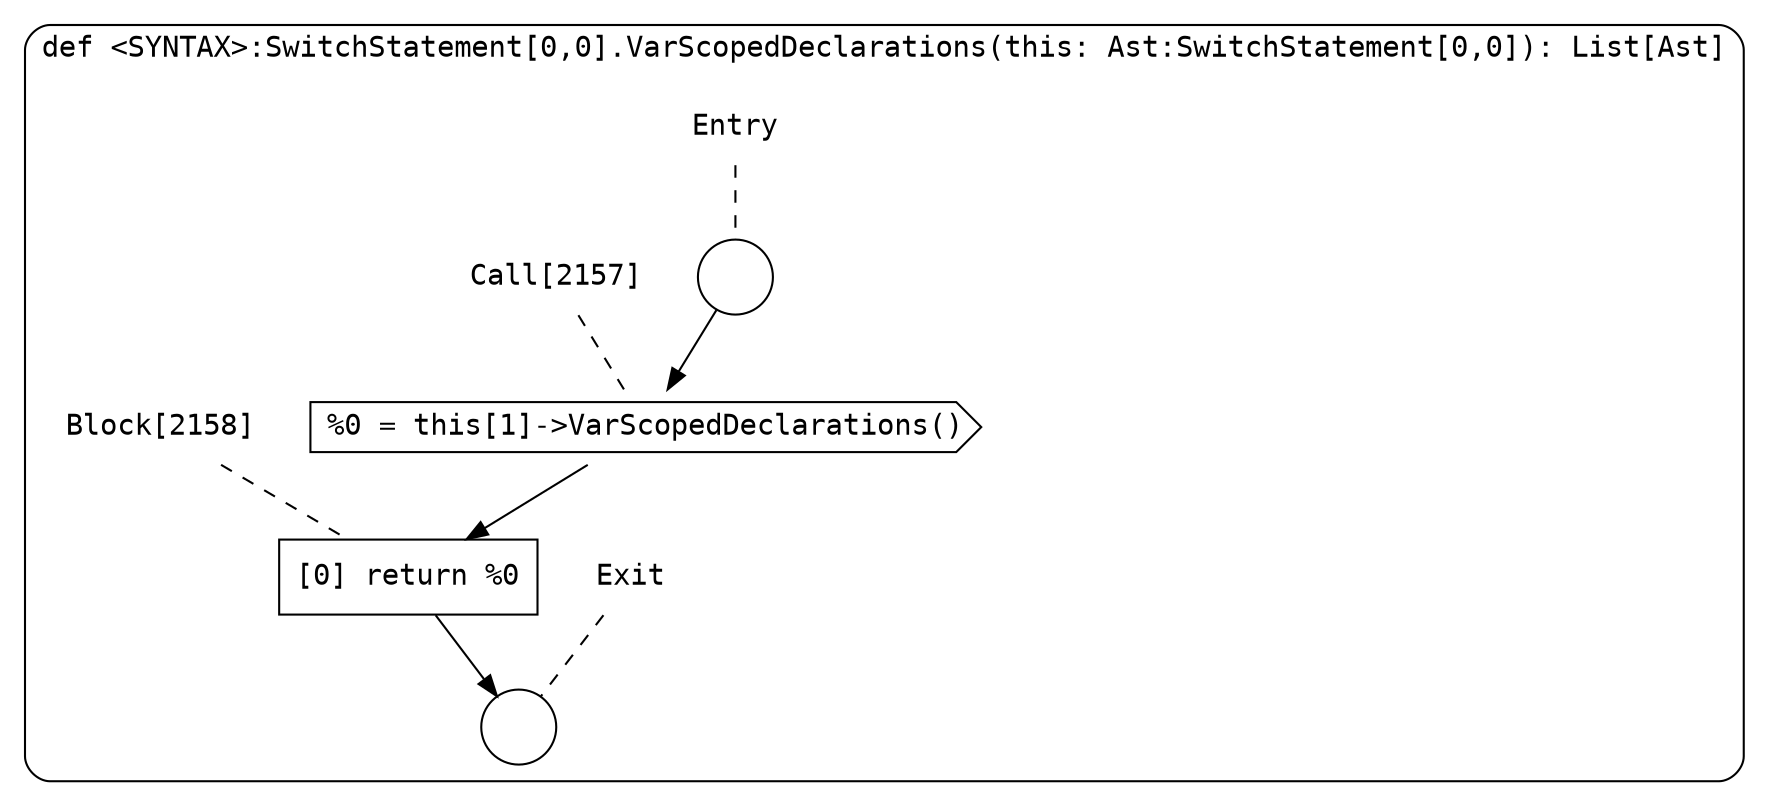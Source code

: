 digraph {
  graph [fontname = "Consolas"]
  node [fontname = "Consolas"]
  edge [fontname = "Consolas"]
  subgraph cluster430 {
    label = "def <SYNTAX>:SwitchStatement[0,0].VarScopedDeclarations(this: Ast:SwitchStatement[0,0]): List[Ast]"
    style = rounded
    cluster430_entry_name [shape=none, label=<<font color="black">Entry</font>>]
    cluster430_entry_name -> cluster430_entry [arrowhead=none, color="black", style=dashed]
    cluster430_entry [shape=circle label=" " color="black" fillcolor="white" style=filled]
    cluster430_entry -> node2157 [color="black"]
    cluster430_exit_name [shape=none, label=<<font color="black">Exit</font>>]
    cluster430_exit_name -> cluster430_exit [arrowhead=none, color="black", style=dashed]
    cluster430_exit [shape=circle label=" " color="black" fillcolor="white" style=filled]
    node2157_name [shape=none, label=<<font color="black">Call[2157]</font>>]
    node2157_name -> node2157 [arrowhead=none, color="black", style=dashed]
    node2157 [shape=cds, label=<<font color="black">%0 = this[1]-&gt;VarScopedDeclarations()</font>> color="black" fillcolor="white", style=filled]
    node2157 -> node2158 [color="black"]
    node2158_name [shape=none, label=<<font color="black">Block[2158]</font>>]
    node2158_name -> node2158 [arrowhead=none, color="black", style=dashed]
    node2158 [shape=box, label=<<font color="black">[0] return %0<BR ALIGN="LEFT"/></font>> color="black" fillcolor="white", style=filled]
    node2158 -> cluster430_exit [color="black"]
  }
}